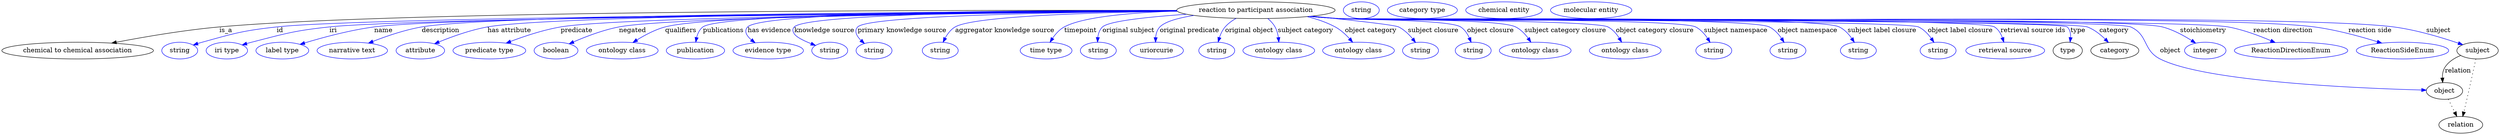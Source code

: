 digraph {
	graph [bb="0,0,5349.7,283"];
	node [label="\N"];
	"reaction to participant association"	[height=0.5,
		label="reaction to participant association",
		pos="2687.5,265",
		width=4.7121];
	"chemical to chemical association"	[height=0.5,
		pos="162.49,178",
		width=4.5135];
	"reaction to participant association" -> "chemical to chemical association"	[label=is_a,
		lp="480.49,221.5",
		pos="e,235.51,194.11 2517.8,264.56 2070.1,265.52 863.91,264.62 466.49,229 391.17,222.25 306.32,207.71 245.44,196.03"];
	id	[color=blue,
		height=0.5,
		label=string,
		pos="381.49,178",
		width=1.0652];
	"reaction to participant association" -> id	[color=blue,
		label=id,
		lp="596.49,221.5",
		pos="e,410.47,189.98 2518.8,263 2054.3,259.98 778.45,249.88 589.49,229 517.32,221.03 499.43,215.5 429.49,196 426.38,195.13 423.18,194.17 \
419.98,193.15",
		style=solid];
	iri	[color=blue,
		height=0.5,
		label="iri type",
		pos="482.49,178",
		width=1.2277];
	"reaction to participant association" -> iri	[color=blue,
		label=iri,
		lp="709.49,221.5",
		pos="e,515.39,190.2 2519,262.76 2072.2,259.22 879.25,248.08 701.49,229 626.69,220.97 608.31,214.85 535.49,196 532.11,195.13 528.63,194.16 \
525.15,193.15",
		style=solid];
	name	[color=blue,
		height=0.5,
		label="label type",
		pos="601.49,178",
		width=1.5707];
	"reaction to participant association" -> name	[color=blue,
		label=name,
		lp="817.49,221.5",
		pos="e,639.28,191.44 2518.5,263.09 2086.7,260.45 964.99,251.51 797.49,229 745.83,222.06 688.19,206.36 648.86,194.39",
		style=solid];
	description	[color=blue,
		height=0.5,
		label="narrative text",
		pos="751.49,178",
		width=2.0943];
	"reaction to participant association" -> description	[color=blue,
		label=description,
		lp="939.99,221.5",
		pos="e,785.98,194.02 2518.1,263.63 2102.7,262.3 1055.8,256.27 899.49,229 863.48,222.72 824.37,209.2 795.4,197.79",
		style=solid];
	"has attribute"	[color=blue,
		height=0.5,
		label=attribute,
		pos="896.49,178",
		width=1.4443];
	"reaction to participant association" -> "has attribute"	[color=blue,
		label="has attribute",
		lp="1087.5,221.5",
		pos="e,926.91,192.7 2518.3,263.4 2127.1,261.57 1182.7,254.55 1040.5,229 1004.3,222.49 964.88,208.29 936.48,196.69",
		style=solid];
	predicate	[color=blue,
		height=0.5,
		label="predicate type",
		pos="1044.5,178",
		width=2.1665];
	"reaction to participant association" -> predicate	[color=blue,
		label=predicate,
		lp="1231.5,221.5",
		pos="e,1080.5,194.1 2519,262.81 2156.4,259.85 1324.5,250.76 1197.5,229 1160.3,222.63 1119.8,209.09 1089.9,197.71",
		style=solid];
	negated	[color=blue,
		height=0.5,
		label=boolean,
		pos="1187.5,178",
		width=1.2999];
	"reaction to participant association" -> negated	[color=blue,
		label=negated,
		lp="1350.5,221.5",
		pos="e,1215.4,192.55 2519,262.8 2179.5,259.93 1435.9,251.17 1321.5,229 1287.6,222.44 1251,208.27 1224.7,196.69",
		style=solid];
	qualifiers	[color=blue,
		height=0.5,
		label="ontology class",
		pos="1328.5,178",
		width=2.1304];
	"reaction to participant association" -> qualifiers	[color=blue,
		label=qualifiers,
		lp="1454,221.5",
		pos="e,1351.4,195.43 2518.1,263.71 2197.1,262.52 1523.5,256.7 1420.5,229 1399,223.21 1376.9,211.5 1359.9,200.86",
		style=solid];
	publications	[color=blue,
		height=0.5,
		label=publication,
		pos="1485.5,178",
		width=1.7332];
	"reaction to participant association" -> publications	[color=blue,
		label=publications,
		lp="1545.5,221.5",
		pos="e,1486.1,196.25 2518,264.12 2199.8,263.64 1541.3,259 1501.5,229 1494.3,223.56 1490.2,214.83 1488,206.18",
		style=solid];
	"has evidence"	[color=blue,
		height=0.5,
		label="evidence type",
		pos="1641.5,178",
		width=2.0943];
	"reaction to participant association" -> "has evidence"	[color=blue,
		label="has evidence",
		lp="1644,221.5",
		pos="e,1613.4,194.88 2517.9,264.66 2219.4,264.97 1628.9,261.45 1597.5,229 1588.9,220.11 1595.2,209.91 1605.4,201.06",
		style=solid];
	"knowledge source"	[color=blue,
		height=0.5,
		label=string,
		pos="1773.5,178",
		width=1.0652];
	"reaction to participant association" -> "knowledge source"	[color=blue,
		label="knowledge source",
		lp="1762,221.5",
		pos="e,1743,189.23 2518,264.05 2242.5,263.29 1725.5,257.97 1697.5,229 1692.9,224.2 1693.9,219.61 1697.5,214 1702,207 1717.7,199.25 1733.6,\
192.84",
		style=solid];
	"primary knowledge source"	[color=blue,
		height=0.5,
		label=string,
		pos="1868.5,178",
		width=1.0652];
	"reaction to participant association" -> "primary knowledge source"	[color=blue,
		label="primary knowledge source",
		lp="1928.5,221.5",
		pos="e,1847.9,193.24 2518.5,263 2276.3,260.73 1856.8,253.29 1833.5,229 1825.1,220.29 1831.1,209.43 1840.4,200.05",
		style=solid];
	"aggregator knowledge source"	[color=blue,
		height=0.5,
		label=string,
		pos="2010.5,178",
		width=1.0652];
	"reaction to participant association" -> "aggregator knowledge source"	[color=blue,
		label="aggregator knowledge source",
		lp="2149,221.5",
		pos="e,2016.6,196.02 2518.9,262.75 2341.6,260.19 2082.7,252.42 2042.5,229 2033.2,223.61 2026.2,214.35 2021.2,205.26",
		style=solid];
	timepoint	[color=blue,
		height=0.5,
		label="time type",
		pos="2237.5,178",
		width=1.5346];
	"reaction to participant association" -> timepoint	[color=blue,
		label=timepoint,
		lp="2311.5,221.5",
		pos="e,2245.9,195.97 2518.7,263.1 2424.4,259.99 2317.7,251.35 2276.5,229 2266.2,223.43 2257.8,213.89 2251.4,204.63",
		style=solid];
	"original subject"	[color=blue,
		height=0.5,
		label=string,
		pos="2349.5,178",
		width=1.0652];
	"reaction to participant association" -> "original subject"	[color=blue,
		label="original subject",
		lp="2414.5,221.5",
		pos="e,2347.8,196.27 2538.6,256.28 2458.1,250.68 2372.3,241.81 2358.5,229 2352.3,223.25 2349.5,214.83 2348.4,206.52",
		style=solid];
	"original predicate"	[color=blue,
		height=0.5,
		label=uriorcurie,
		pos="2474.5,178",
		width=1.5887];
	"reaction to participant association" -> "original predicate"	[color=blue,
		label="original predicate",
		lp="2545,221.5",
		pos="e,2472.2,196.02 2554.6,253.75 2521.9,248.56 2492.9,240.74 2481.5,229 2475.6,222.99 2473.2,214.49 2472.4,206.2",
		style=solid];
	"original object"	[color=blue,
		height=0.5,
		label=string,
		pos="2603.5,178",
		width=1.0652];
	"reaction to participant association" -> "original object"	[color=blue,
		label="original object",
		lp="2673,221.5",
		pos="e,2606.4,196.35 2645.1,247.47 2636.4,242.56 2627.9,236.45 2621.5,229 2615.9,222.53 2612,214.18 2609.3,206.16",
		style=solid];
	"subject category"	[color=blue,
		height=0.5,
		label="ontology class",
		pos="2736.5,178",
		width=2.1304];
	"reaction to participant association" -> "subject category"	[color=blue,
		label="subject category",
		lp="2794,221.5",
		pos="e,2736.6,196.17 2712.9,247.12 2718.9,241.98 2724.6,235.86 2728.5,229 2732.3,222.15 2734.5,213.99 2735.6,206.26",
		style=solid];
	"object category"	[color=blue,
		height=0.5,
		label="ontology class",
		pos="2907.5,178",
		width=2.1304];
	"reaction to participant association" -> "object category"	[color=blue,
		label="object category",
		lp="2934,221.5",
		pos="e,2894.9,195.95 2797.3,251.16 2818.1,246.05 2839,238.93 2857.5,229 2869.1,222.72 2879.8,212.86 2888.3,203.55",
		style=solid];
	"subject closure"	[color=blue,
		height=0.5,
		label=string,
		pos="3040.5,178",
		width=1.0652];
	"reaction to participant association" -> "subject closure"	[color=blue,
		label="subject closure",
		lp="3068,221.5",
		pos="e,3029.8,195.4 2807.4,252.2 2889.5,243.81 2984.9,233.31 2993.5,229 3005.2,223.13 3015.5,213.1 3023.5,203.55",
		style=solid];
	"object closure"	[color=blue,
		height=0.5,
		label=string,
		pos="3153.5,178",
		width=1.0652];
	"reaction to participant association" -> "object closure"	[color=blue,
		label="object closure",
		lp="3190.5,221.5",
		pos="e,3149,195.89 2807.3,252.19 2827.1,250.37 2847.4,248.57 2866.5,247 2895.3,244.63 3102.1,244.68 3126.5,229 3135,223.51 3141,214.36 \
3145.2,205.38",
		style=solid];
	"subject category closure"	[color=blue,
		height=0.5,
		label="ontology class",
		pos="3286.5,178",
		width=2.1304];
	"reaction to participant association" -> "subject category closure"	[color=blue,
		label="subject category closure",
		lp="3351,221.5",
		pos="e,3277.2,196.16 2805.4,252.01 2825.7,250.16 2846.7,248.41 2866.5,247 2908.4,244.01 3206.8,247.66 3244.5,229 3255.4,223.61 3264.5,\
213.96 3271.4,204.58",
		style=solid];
	"object category closure"	[color=blue,
		height=0.5,
		label="ontology class",
		pos="3479.5,178",
		width=2.1304];
	"reaction to participant association" -> "object category closure"	[color=blue,
		label="object category closure",
		lp="3543,221.5",
		pos="e,3471.8,196.17 2803.9,251.86 2824.7,250 2846.2,248.28 2866.5,247 2898.4,244.99 3414.1,243.85 3442.5,229 3452.6,223.68 3460.7,214.19 \
3466.7,204.89",
		style=solid];
	"subject namespace"	[color=blue,
		height=0.5,
		label=string,
		pos="3669.5,178",
		width=1.0652];
	"reaction to participant association" -> "subject namespace"	[color=blue,
		label="subject namespace",
		lp="3716.5,221.5",
		pos="e,3661.5,195.74 2803.4,251.78 2824.4,249.91 2846.1,248.21 2866.5,247 2908.9,244.49 3592.6,248.07 3630.5,229 3641.2,223.62 3649.8,\
213.79 3656.2,204.27",
		style=solid];
	"object namespace"	[color=blue,
		height=0.5,
		label=string,
		pos="3828.5,178",
		width=1.0652];
	"reaction to participant association" -> "object namespace"	[color=blue,
		label="object namespace",
		lp="3870.5,221.5",
		pos="e,3820.2,195.76 2802.9,251.75 2824.1,249.88 2845.9,248.18 2866.5,247 2917.6,244.08 3742.5,251.64 3788.5,229 3799.3,223.66 3808.2,\
213.84 3814.8,204.3",
		style=solid];
	"subject label closure"	[color=blue,
		height=0.5,
		label=string,
		pos="3979.5,178",
		width=1.0652];
	"reaction to participant association" -> "subject label closure"	[color=blue,
		label="subject label closure",
		lp="4030.5,221.5",
		pos="e,3970.9,195.79 2802.5,251.75 2823.7,249.86 2845.8,248.16 2866.5,247 2926,243.68 3884.9,254.93 3938.5,229 3949.5,223.69 3958.5,213.87 \
3965.3,204.33",
		style=solid];
	"object label closure"	[color=blue,
		height=0.5,
		label=string,
		pos="4150.5,178",
		width=1.0652];
	"reaction to participant association" -> "object label closure"	[color=blue,
		label="object label closure",
		lp="4198,221.5",
		pos="e,4141.6,195.81 2802.5,251.71 2823.7,249.82 2845.8,248.13 2866.5,247 2900.9,245.12 4077.3,243.8 4108.5,229 4119.6,223.71 4128.9,\
213.9 4135.8,204.36",
		style=solid];
	"retrieval source ids"	[color=blue,
		height=0.5,
		label="retrieval source",
		pos="4294.5,178",
		width=2.347];
	"reaction to participant association" -> "retrieval source ids"	[color=blue,
		label="retrieval source ids",
		lp="4354,221.5",
		pos="e,4291.5,196.01 2802.5,251.68 2823.7,249.8 2845.8,248.12 2866.5,247 2905.5,244.9 4238.8,250.27 4271.5,229 4279.6,223.7 4284.9,214.72 \
4288.4,205.82",
		style=solid];
	type	[height=0.5,
		pos="4428.5,178",
		width=0.86659];
	"reaction to participant association" -> type	[color=blue,
		label=type,
		lp="4450.5,221.5",
		pos="e,4433.6,196.18 2802,251.7 2823.4,249.8 2845.6,248.11 2866.5,247 2888.1,245.85 4412.1,244.27 4427.5,229 4433.4,223.09 4435,214.51 \
4434.7,206.12",
		style=solid];
	category	[height=0.5,
		pos="4529.5,178",
		width=1.4263];
	"reaction to participant association" -> category	[color=blue,
		label=category,
		lp="4528,221.5",
		pos="e,4515.9,195.46 2802,251.69 2823.4,249.8 2845.6,248.11 2866.5,247 2911,244.64 4428.7,244.58 4470.5,229 4485.1,223.56 4498.5,212.8 \
4508.9,202.65",
		style=solid];
	object	[height=0.5,
		pos="5234.5,91",
		width=1.0832];
	"reaction to participant association" -> object	[color=blue,
		label=object,
		lp="4647.5,178",
		pos="e,5195.6,92.765 2802,251.68 2823.4,249.79 2845.6,248.1 2866.5,247 2913.6,244.52 4520.5,248.42 4563.5,229 4601.1,212.01 4588.8,178.85 \
4625.5,160 4723,109.84 5058.6,96.366 5185.4,93.024",
		style=solid];
	stoichiometry	[color=blue,
		height=0.5,
		label=integer,
		pos="4722.5,178",
		width=1.2277];
	"reaction to participant association" -> stoichiometry	[color=blue,
		label=stoichiometry,
		lp="4718,221.5",
		pos="e,4701.8,194.09 2802,251.68 2823.4,249.78 2845.6,248.1 2866.5,247 2964.4,241.86 4535.6,253.63 4630.5,229 4653,223.16 4675.9,210.7 \
4693.3,199.68",
		style=solid];
	"reaction direction"	[color=blue,
		height=0.5,
		label=ReactionDirectionEnum,
		pos="4906.5,178",
		width=3.3761];
	"reaction to participant association" -> "reaction direction"	[color=blue,
		label="reaction direction",
		lp="4889,221.5",
		pos="e,4872.5,195.35 2802,251.66 2823.4,249.77 2845.6,248.09 2866.5,247 2972.2,241.49 4667.4,248.16 4771.5,229 4803.2,223.16 4837.3,210.48 \
4863.3,199.36",
		style=solid];
	"reaction side"	[color=blue,
		height=0.5,
		label=ReactionSideEnum,
		pos="5144.5,178",
		width=2.7442];
	"reaction to participant association" -> "reaction side"	[color=blue,
		label="reaction side",
		lp="5076,221.5",
		pos="e,5100.3,194.13 2802,251.65 2823.4,249.76 2845.6,248.08 2866.5,247 3098.4,235.01 4726.3,260.09 4956.5,229 5002.6,222.77 5053.5,208.78 \
5090.7,197.18",
		style=solid];
	subject	[height=0.5,
		pos="5305.5,178",
		width=1.2277];
	"reaction to participant association" -> subject	[color=blue,
		label=subject,
		lp="5221.5,221.5",
		pos="e,5274,190.69 2802,251.64 2823.4,249.75 2845.6,248.07 2866.5,247 3117.3,234.12 4877.6,262.07 5126.5,229 5174.9,222.57 5228.6,206.28 \
5264.4,194.03",
		style=solid];
	association_type	[color=blue,
		height=0.5,
		label=string,
		pos="2913.5,265",
		width=1.0652];
	association_category	[color=blue,
		height=0.5,
		label="category type",
		pos="3044.5,265",
		width=2.0762];
	relation	[height=0.5,
		pos="5269.5,18",
		width=1.2999];
	object -> relation	[pos="e,5261,36.198 5242.8,73.174 5246.9,64.896 5251.9,54.723 5256.5,45.438",
		style=dotted];
	"chemical to chemical association_object"	[color=blue,
		height=0.5,
		label="chemical entity",
		pos="3219.5,265",
		width=2.2748];
	subject -> object	[label=relation,
		lp="5263.5,134.5",
		pos="e,5230.7,109.01 5269.1,167.42 5256.3,162.12 5243.1,154.06 5235.5,142 5231.2,135.26 5229.9,126.93 5229.9,119.01"];
	subject -> relation	[pos="e,5273.7,36.005 5301.8,160.05 5297.4,139.44 5289.6,103.63 5282.5,73 5280.4,64.183 5278.2,54.574 5276.1,45.938",
		style=dotted];
	"reaction to participant association_subject"	[color=blue,
		height=0.5,
		label="molecular entity",
		pos="3406.5,265",
		width=2.4192];
}
